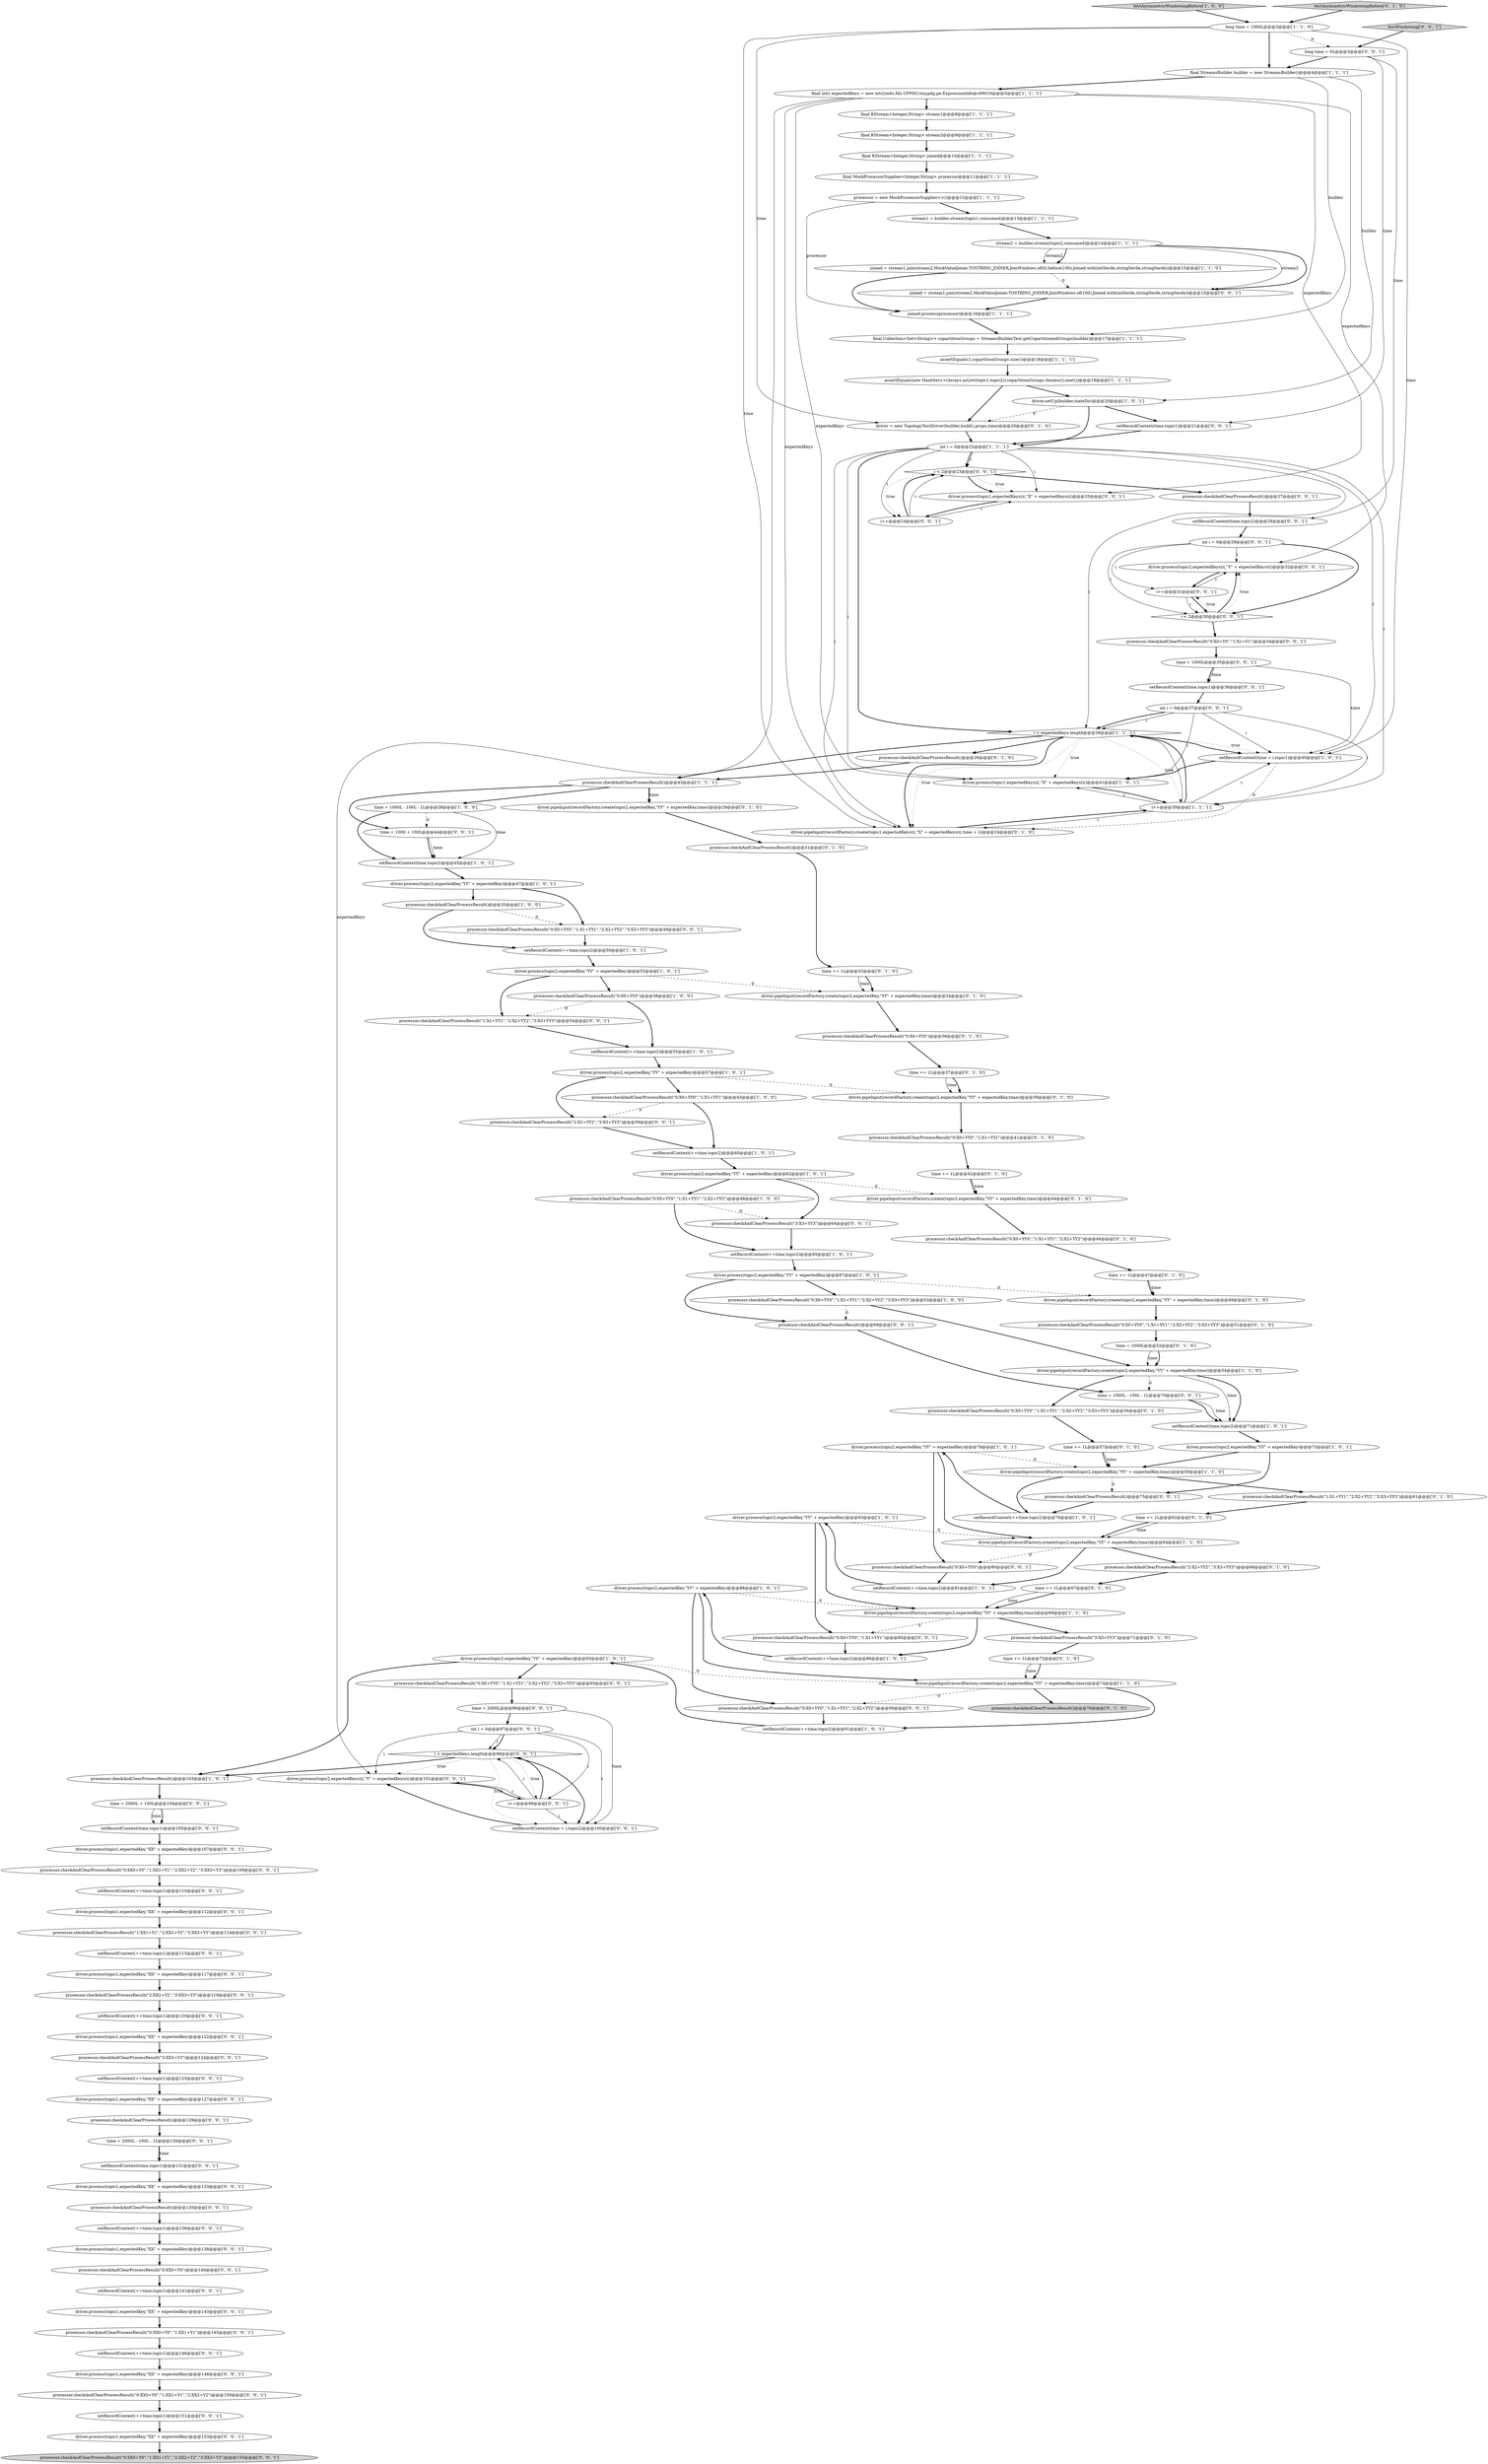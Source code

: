 digraph {
101 [style = filled, label = "driver.process(topic1,expectedKey,\"XX\" + expectedKey)@@@107@@@['0', '0', '1']", fillcolor = white, shape = ellipse image = "AAA0AAABBB3BBB"];
64 [style = filled, label = "processor.checkAndClearProcessResult(\"2:X2+YY2\",\"3:X3+YY3\")@@@66@@@['0', '1', '0']", fillcolor = white, shape = ellipse image = "AAA0AAABBB2BBB"];
3 [style = filled, label = "driver.pipeInput(recordFactory.create(topic2,expectedKey,\"YY\" + expectedKey,time))@@@59@@@['1', '1', '0']", fillcolor = white, shape = ellipse image = "AAA1AAABBB1BBB"];
12 [style = filled, label = "int i = 0@@@22@@@['1', '1', '1']", fillcolor = white, shape = ellipse image = "AAA0AAABBB1BBB"];
60 [style = filled, label = "processor.checkAndClearProcessResult(\"1:X1+YY1\",\"2:X2+YY2\",\"3:X3+YY3\")@@@61@@@['0', '1', '0']", fillcolor = white, shape = ellipse image = "AAA0AAABBB2BBB"];
16 [style = filled, label = "final KStream<Integer,String> joined@@@10@@@['1', '1', '1']", fillcolor = white, shape = ellipse image = "AAA0AAABBB1BBB"];
49 [style = filled, label = "processor = new MockProcessorSupplier<>()@@@12@@@['1', '1', '1']", fillcolor = white, shape = ellipse image = "AAA0AAABBB1BBB"];
120 [style = filled, label = "processor.checkAndClearProcessResult(\"0:X0+YY0\",\"1:X1+YY1\",\"2:X2+YY2\",\"3:X3+YY3\")@@@95@@@['0', '0', '1']", fillcolor = white, shape = ellipse image = "AAA0AAABBB3BBB"];
6 [style = filled, label = "driver.process(topic2,expectedKey,\"YY\" + expectedKey)@@@47@@@['1', '0', '1']", fillcolor = white, shape = ellipse image = "AAA0AAABBB1BBB"];
15 [style = filled, label = "driver.setUp(builder,stateDir)@@@20@@@['1', '0', '1']", fillcolor = white, shape = ellipse image = "AAA0AAABBB1BBB"];
121 [style = filled, label = "int i = 0@@@97@@@['0', '0', '1']", fillcolor = white, shape = ellipse image = "AAA0AAABBB3BBB"];
14 [style = filled, label = "assertEquals(new HashSet<>(Arrays.asList(topic1,topic2)),copartitionGroups.iterator().next())@@@19@@@['1', '1', '1']", fillcolor = white, shape = ellipse image = "AAA0AAABBB1BBB"];
0 [style = filled, label = "setRecordContext(++time,topic2)@@@55@@@['1', '0', '1']", fillcolor = white, shape = ellipse image = "AAA0AAABBB1BBB"];
124 [style = filled, label = "processor.checkAndClearProcessResult()@@@69@@@['0', '0', '1']", fillcolor = white, shape = ellipse image = "AAA0AAABBB3BBB"];
105 [style = filled, label = "driver.process(topic1,expectedKey,\"XX\" + expectedKey)@@@153@@@['0', '0', '1']", fillcolor = white, shape = ellipse image = "AAA0AAABBB3BBB"];
20 [style = filled, label = "processor.checkAndClearProcessResult(\"0:X0+YY0\",\"1:X1+YY1\")@@@43@@@['1', '0', '0']", fillcolor = white, shape = ellipse image = "AAA0AAABBB1BBB"];
122 [style = filled, label = "processor.checkAndClearProcessResult(\"3:XX3+Y3\")@@@124@@@['0', '0', '1']", fillcolor = white, shape = ellipse image = "AAA0AAABBB3BBB"];
40 [style = filled, label = "i < expectedKeys.length@@@38@@@['1', '1', '1']", fillcolor = white, shape = diamond image = "AAA0AAABBB1BBB"];
142 [style = filled, label = "processor.checkAndClearProcessResult(\"0:X0+YY0\",\"1:X1+YY1\",\"2:X2+YY2\",\"3:X3+YY3\")@@@49@@@['0', '0', '1']", fillcolor = white, shape = ellipse image = "AAA0AAABBB3BBB"];
11 [style = filled, label = "processor.checkAndClearProcessResult(\"0:X0+YY0\")@@@38@@@['1', '0', '0']", fillcolor = white, shape = ellipse image = "AAA0AAABBB1BBB"];
141 [style = filled, label = "driver.process(topic1,expectedKey,\"XX\" + expectedKey)@@@122@@@['0', '0', '1']", fillcolor = white, shape = ellipse image = "AAA0AAABBB3BBB"];
5 [style = filled, label = "driver.process(topic2,expectedKey,\"YY\" + expectedKey)@@@88@@@['1', '0', '1']", fillcolor = white, shape = ellipse image = "AAA0AAABBB1BBB"];
39 [style = filled, label = "stream1 = builder.stream(topic1,consumed)@@@13@@@['1', '1', '1']", fillcolor = white, shape = ellipse image = "AAA0AAABBB1BBB"];
73 [style = filled, label = "driver = new TopologyTestDriver(builder.build(),props,time)@@@20@@@['0', '1', '0']", fillcolor = white, shape = ellipse image = "AAA1AAABBB2BBB"];
113 [style = filled, label = "processor.checkAndClearProcessResult(\"3:X3+YY3\")@@@64@@@['0', '0', '1']", fillcolor = white, shape = ellipse image = "AAA0AAABBB3BBB"];
47 [style = filled, label = "setRecordContext(time,topic2)@@@45@@@['1', '0', '1']", fillcolor = white, shape = ellipse image = "AAA0AAABBB1BBB"];
7 [style = filled, label = "joined = stream1.join(stream2,MockValueJoiner.TOSTRING_JOINER,JoinWindows.of(0).before(100),Joined.with(intSerde,stringSerde,stringSerde))@@@15@@@['1', '1', '0']", fillcolor = white, shape = ellipse image = "AAA0AAABBB1BBB"];
131 [style = filled, label = "time = 2000L - 100L - 1L@@@130@@@['0', '0', '1']", fillcolor = white, shape = ellipse image = "AAA0AAABBB3BBB"];
136 [style = filled, label = "i < 2@@@23@@@['0', '0', '1']", fillcolor = white, shape = diamond image = "AAA0AAABBB3BBB"];
110 [style = filled, label = "int i = 0@@@37@@@['0', '0', '1']", fillcolor = white, shape = ellipse image = "AAA0AAABBB3BBB"];
10 [style = filled, label = "final MockProcessorSupplier<Integer,String> processor@@@11@@@['1', '1', '1']", fillcolor = white, shape = ellipse image = "AAA0AAABBB1BBB"];
13 [style = filled, label = "setRecordContext(++time,topic2)@@@60@@@['1', '0', '1']", fillcolor = white, shape = ellipse image = "AAA0AAABBB1BBB"];
109 [style = filled, label = "driver.process(topic1,expectedKey,\"XX\" + expectedKey)@@@127@@@['0', '0', '1']", fillcolor = white, shape = ellipse image = "AAA0AAABBB3BBB"];
42 [style = filled, label = "processor.checkAndClearProcessResult()@@@103@@@['1', '0', '1']", fillcolor = white, shape = ellipse image = "AAA0AAABBB1BBB"];
119 [style = filled, label = "processor.checkAndClearProcessResult(\"0:X0+Y0\",\"1:X1+Y1\")@@@34@@@['0', '0', '1']", fillcolor = white, shape = ellipse image = "AAA0AAABBB3BBB"];
140 [style = filled, label = "setRecordContext(++time,topic1)@@@125@@@['0', '0', '1']", fillcolor = white, shape = ellipse image = "AAA0AAABBB3BBB"];
125 [style = filled, label = "setRecordContext(time,topic1)@@@36@@@['0', '0', '1']", fillcolor = white, shape = ellipse image = "AAA0AAABBB3BBB"];
117 [style = filled, label = "i < expectedKeys.length@@@98@@@['0', '0', '1']", fillcolor = white, shape = diamond image = "AAA0AAABBB3BBB"];
129 [style = filled, label = "processor.checkAndClearProcessResult(\"0:X0+YY0\")@@@80@@@['0', '0', '1']", fillcolor = white, shape = ellipse image = "AAA0AAABBB3BBB"];
43 [style = filled, label = "processor.checkAndClearProcessResult(\"0:X0+YY0\",\"1:X1+YY1\",\"2:X2+YY2\",\"3:X3+YY3\")@@@53@@@['1', '0', '0']", fillcolor = white, shape = ellipse image = "AAA0AAABBB1BBB"];
51 [style = filled, label = "joined.process(processor)@@@16@@@['1', '1', '1']", fillcolor = white, shape = ellipse image = "AAA0AAABBB1BBB"];
86 [style = filled, label = "testWindowing['0', '0', '1']", fillcolor = lightgray, shape = diamond image = "AAA0AAABBB3BBB"];
56 [style = filled, label = "time += 1L@@@32@@@['0', '1', '0']", fillcolor = white, shape = ellipse image = "AAA0AAABBB2BBB"];
58 [style = filled, label = "time += 1L@@@57@@@['0', '1', '0']", fillcolor = white, shape = ellipse image = "AAA0AAABBB2BBB"];
128 [style = filled, label = "driver.process(topic1,expectedKeys(i(,\"X\" + expectedKeys(i()@@@25@@@['0', '0', '1']", fillcolor = white, shape = ellipse image = "AAA0AAABBB3BBB"];
44 [style = filled, label = "setRecordContext(time + i,topic1)@@@40@@@['1', '0', '1']", fillcolor = white, shape = ellipse image = "AAA0AAABBB1BBB"];
68 [style = filled, label = "driver.pipeInput(recordFactory.create(topic2,expectedKey,\"YY\" + expectedKey,time))@@@29@@@['0', '1', '0']", fillcolor = white, shape = ellipse image = "AAA1AAABBB2BBB"];
54 [style = filled, label = "processor.checkAndClearProcessResult()@@@43@@@['1', '1', '1']", fillcolor = white, shape = ellipse image = "AAA0AAABBB1BBB"];
94 [style = filled, label = "setRecordContext(++time,topic1)@@@110@@@['0', '0', '1']", fillcolor = white, shape = ellipse image = "AAA0AAABBB3BBB"];
127 [style = filled, label = "setRecordContext(++time,topic1)@@@115@@@['0', '0', '1']", fillcolor = white, shape = ellipse image = "AAA0AAABBB3BBB"];
8 [style = filled, label = "i++@@@39@@@['1', '1', '1']", fillcolor = white, shape = ellipse image = "AAA0AAABBB1BBB"];
50 [style = filled, label = "stream2 = builder.stream(topic2,consumed)@@@14@@@['1', '1', '1']", fillcolor = white, shape = ellipse image = "AAA0AAABBB1BBB"];
18 [style = filled, label = "time = 1000L - 100L - 1L@@@28@@@['1', '0', '0']", fillcolor = white, shape = ellipse image = "AAA0AAABBB1BBB"];
83 [style = filled, label = "driver.process(topic1,expectedKey,\"XX\" + expectedKey)@@@133@@@['0', '0', '1']", fillcolor = white, shape = ellipse image = "AAA0AAABBB3BBB"];
104 [style = filled, label = "processor.checkAndClearProcessResult(\"0:XX0+Y0\",\"1:XX1+Y1\")@@@145@@@['0', '0', '1']", fillcolor = white, shape = ellipse image = "AAA0AAABBB3BBB"];
52 [style = filled, label = "final int(( expectedKeys = new int((((edu.fdu.CPPDG.tinypdg.pe.ExpressionInfo@c69016@@@5@@@['1', '1', '1']", fillcolor = white, shape = ellipse image = "AAA0AAABBB1BBB"];
84 [style = filled, label = "processor.checkAndClearProcessResult(\"0:XX0+Y0\",\"1:XX1+Y1\",\"2:XX2+Y2\")@@@150@@@['0', '0', '1']", fillcolor = white, shape = ellipse image = "AAA0AAABBB3BBB"];
67 [style = filled, label = "processor.checkAndClearProcessResult(\"0:X0+YY0\",\"1:X1+YY1\",\"2:X2+YY2\",\"3:X3+YY3\")@@@51@@@['0', '1', '0']", fillcolor = white, shape = ellipse image = "AAA0AAABBB2BBB"];
88 [style = filled, label = "driver.process(topic1,expectedKey,\"XX\" + expectedKey)@@@143@@@['0', '0', '1']", fillcolor = white, shape = ellipse image = "AAA0AAABBB3BBB"];
71 [style = filled, label = "time += 1L@@@67@@@['0', '1', '0']", fillcolor = white, shape = ellipse image = "AAA0AAABBB2BBB"];
103 [style = filled, label = "setRecordContext(++time,topic1)@@@146@@@['0', '0', '1']", fillcolor = white, shape = ellipse image = "AAA0AAABBB3BBB"];
132 [style = filled, label = "processor.checkAndClearProcessResult(\"0:XX0+Y0\")@@@140@@@['0', '0', '1']", fillcolor = white, shape = ellipse image = "AAA0AAABBB3BBB"];
138 [style = filled, label = "driver.process(topic1,expectedKey,\"XX\" + expectedKey)@@@112@@@['0', '0', '1']", fillcolor = white, shape = ellipse image = "AAA0AAABBB3BBB"];
78 [style = filled, label = "processor.checkAndClearProcessResult(\"0:X0+YY0\",\"1:X1+YY1\",\"2:X2+YY2\")@@@46@@@['0', '1', '0']", fillcolor = white, shape = ellipse image = "AAA0AAABBB2BBB"];
126 [style = filled, label = "setRecordContext(++time,topic1)@@@141@@@['0', '0', '1']", fillcolor = white, shape = ellipse image = "AAA0AAABBB3BBB"];
133 [style = filled, label = "driver.process(topic1,expectedKey,\"XX\" + expectedKey)@@@117@@@['0', '0', '1']", fillcolor = white, shape = ellipse image = "AAA0AAABBB3BBB"];
92 [style = filled, label = "int i = 0@@@29@@@['0', '0', '1']", fillcolor = white, shape = ellipse image = "AAA0AAABBB3BBB"];
27 [style = filled, label = "long time = 1000L@@@3@@@['1', '1', '0']", fillcolor = white, shape = ellipse image = "AAA0AAABBB1BBB"];
1 [style = filled, label = "processor.checkAndClearProcessResult()@@@33@@@['1', '0', '0']", fillcolor = white, shape = ellipse image = "AAA0AAABBB1BBB"];
107 [style = filled, label = "time = 1000L - 100L - 1L@@@70@@@['0', '0', '1']", fillcolor = white, shape = ellipse image = "AAA0AAABBB3BBB"];
36 [style = filled, label = "driver.process(topic2,expectedKey,\"YY\" + expectedKey)@@@62@@@['1', '0', '1']", fillcolor = white, shape = ellipse image = "AAA0AAABBB1BBB"];
23 [style = filled, label = "driver.process(topic2,expectedKey,\"YY\" + expectedKey)@@@67@@@['1', '0', '1']", fillcolor = white, shape = ellipse image = "AAA0AAABBB1BBB"];
31 [style = filled, label = "final KStream<Integer,String> stream2@@@9@@@['1', '1', '1']", fillcolor = white, shape = ellipse image = "AAA0AAABBB1BBB"];
114 [style = filled, label = "processor.checkAndClearProcessResult(\"0:XX0+Y0\",\"1:XX1+Y1\",\"2:XX2+Y2\",\"3:XX3+Y3\")@@@155@@@['0', '0', '1']", fillcolor = lightgray, shape = ellipse image = "AAA0AAABBB3BBB"];
145 [style = filled, label = "time = 2000L + 100L@@@104@@@['0', '0', '1']", fillcolor = white, shape = ellipse image = "AAA0AAABBB3BBB"];
87 [style = filled, label = "processor.checkAndClearProcessResult(\"1:X1+YY1\",\"2:X2+YY2\",\"3:X3+YY3\")@@@54@@@['0', '0', '1']", fillcolor = white, shape = ellipse image = "AAA0AAABBB3BBB"];
112 [style = filled, label = "processor.checkAndClearProcessResult()@@@75@@@['0', '0', '1']", fillcolor = white, shape = ellipse image = "AAA0AAABBB3BBB"];
48 [style = filled, label = "driver.process(topic2,expectedKey,\"YY\" + expectedKey)@@@73@@@['1', '0', '1']", fillcolor = white, shape = ellipse image = "AAA0AAABBB1BBB"];
35 [style = filled, label = "testAsymmetricWindowingBefore['1', '0', '0']", fillcolor = lightgray, shape = diamond image = "AAA0AAABBB1BBB"];
4 [style = filled, label = "setRecordContext(++time,topic2)@@@76@@@['1', '0', '1']", fillcolor = white, shape = ellipse image = "AAA0AAABBB1BBB"];
77 [style = filled, label = "time += 1L@@@37@@@['0', '1', '0']", fillcolor = white, shape = ellipse image = "AAA0AAABBB2BBB"];
148 [style = filled, label = "setRecordContext(++time,topic1)@@@151@@@['0', '0', '1']", fillcolor = white, shape = ellipse image = "AAA0AAABBB3BBB"];
33 [style = filled, label = "processor.checkAndClearProcessResult(\"0:X0+YY0\",\"1:X1+YY1\",\"2:X2+YY2\")@@@48@@@['1', '0', '0']", fillcolor = white, shape = ellipse image = "AAA0AAABBB1BBB"];
106 [style = filled, label = "driver.process(topic1,expectedKey,\"XX\" + expectedKey)@@@138@@@['0', '0', '1']", fillcolor = white, shape = ellipse image = "AAA0AAABBB3BBB"];
72 [style = filled, label = "processor.checkAndClearProcessResult()@@@76@@@['0', '1', '0']", fillcolor = lightgray, shape = ellipse image = "AAA0AAABBB2BBB"];
143 [style = filled, label = "processor.checkAndClearProcessResult()@@@129@@@['0', '0', '1']", fillcolor = white, shape = ellipse image = "AAA0AAABBB3BBB"];
149 [style = filled, label = "time = 1000 + 100L@@@44@@@['0', '0', '1']", fillcolor = white, shape = ellipse image = "AAA0AAABBB3BBB"];
37 [style = filled, label = "driver.process(topic1,expectedKeys(i(,\"X\" + expectedKeys(i()@@@41@@@['1', '0', '1']", fillcolor = white, shape = ellipse image = "AAA0AAABBB1BBB"];
123 [style = filled, label = "driver.process(topic2,expectedKeys(i(,\"Y\" + expectedKeys(i()@@@32@@@['0', '0', '1']", fillcolor = white, shape = ellipse image = "AAA0AAABBB3BBB"];
99 [style = filled, label = "processor.checkAndClearProcessResult()@@@135@@@['0', '0', '1']", fillcolor = white, shape = ellipse image = "AAA0AAABBB3BBB"];
79 [style = filled, label = "time += 1L@@@42@@@['0', '1', '0']", fillcolor = white, shape = ellipse image = "AAA0AAABBB2BBB"];
57 [style = filled, label = "testAsymmetricWindowingBefore['0', '1', '0']", fillcolor = lightgray, shape = diamond image = "AAA0AAABBB2BBB"];
115 [style = filled, label = "driver.process(topic2,expectedKeys(i(,\"Y\" + expectedKeys(i()@@@101@@@['0', '0', '1']", fillcolor = white, shape = ellipse image = "AAA0AAABBB3BBB"];
116 [style = filled, label = "long time = 0L@@@3@@@['0', '0', '1']", fillcolor = white, shape = ellipse image = "AAA0AAABBB3BBB"];
147 [style = filled, label = "setRecordContext(++time,topic1)@@@136@@@['0', '0', '1']", fillcolor = white, shape = ellipse image = "AAA0AAABBB3BBB"];
38 [style = filled, label = "final StreamsBuilder builder = new StreamsBuilder()@@@4@@@['1', '1', '1']", fillcolor = white, shape = ellipse image = "AAA0AAABBB1BBB"];
61 [style = filled, label = "processor.checkAndClearProcessResult(\"0:X0+YY0\",\"1:X1+YY1\")@@@41@@@['0', '1', '0']", fillcolor = white, shape = ellipse image = "AAA0AAABBB2BBB"];
30 [style = filled, label = "setRecordContext(++time,topic2)@@@50@@@['1', '0', '1']", fillcolor = white, shape = ellipse image = "AAA0AAABBB1BBB"];
17 [style = filled, label = "driver.pipeInput(recordFactory.create(topic2,expectedKey,\"YY\" + expectedKey,time))@@@64@@@['1', '1', '0']", fillcolor = white, shape = ellipse image = "AAA1AAABBB1BBB"];
34 [style = filled, label = "setRecordContext(++time,topic2)@@@91@@@['1', '0', '1']", fillcolor = white, shape = ellipse image = "AAA0AAABBB1BBB"];
21 [style = filled, label = "driver.process(topic2,expectedKey,\"YY\" + expectedKey)@@@57@@@['1', '0', '1']", fillcolor = white, shape = ellipse image = "AAA0AAABBB1BBB"];
146 [style = filled, label = "setRecordContext(time + i,topic2)@@@100@@@['0', '0', '1']", fillcolor = white, shape = ellipse image = "AAA0AAABBB3BBB"];
75 [style = filled, label = "processor.checkAndClearProcessResult(\"0:X0+YY0\",\"1:X1+YY1\",\"2:X2+YY2\",\"3:X3+YY3\")@@@56@@@['0', '1', '0']", fillcolor = white, shape = ellipse image = "AAA0AAABBB2BBB"];
91 [style = filled, label = "processor.checkAndClearProcessResult(\"1:XX1+Y1\",\"2:XX2+Y2\",\"3:XX3+Y3\")@@@114@@@['0', '0', '1']", fillcolor = white, shape = ellipse image = "AAA0AAABBB3BBB"];
98 [style = filled, label = "setRecordContext(time,topic1)@@@131@@@['0', '0', '1']", fillcolor = white, shape = ellipse image = "AAA0AAABBB3BBB"];
26 [style = filled, label = "driver.process(topic2,expectedKey,\"YY\" + expectedKey)@@@93@@@['1', '0', '1']", fillcolor = white, shape = ellipse image = "AAA0AAABBB1BBB"];
19 [style = filled, label = "setRecordContext(time,topic2)@@@71@@@['1', '0', '1']", fillcolor = white, shape = ellipse image = "AAA0AAABBB1BBB"];
95 [style = filled, label = "joined = stream1.join(stream2,MockValueJoiner.TOSTRING_JOINER,JoinWindows.of(100),Joined.with(intSerde,stringSerde,stringSerde))@@@15@@@['0', '0', '1']", fillcolor = white, shape = ellipse image = "AAA0AAABBB3BBB"];
69 [style = filled, label = "driver.pipeInput(recordFactory.create(topic2,expectedKey,\"YY\" + expectedKey,time))@@@44@@@['0', '1', '0']", fillcolor = white, shape = ellipse image = "AAA1AAABBB2BBB"];
96 [style = filled, label = "setRecordContext(time,topic1)@@@105@@@['0', '0', '1']", fillcolor = white, shape = ellipse image = "AAA0AAABBB3BBB"];
29 [style = filled, label = "setRecordContext(++time,topic2)@@@65@@@['1', '0', '1']", fillcolor = white, shape = ellipse image = "AAA0AAABBB1BBB"];
130 [style = filled, label = "processor.checkAndClearProcessResult(\"2:X2+YY2\",\"3:X3+YY3\")@@@59@@@['0', '0', '1']", fillcolor = white, shape = ellipse image = "AAA0AAABBB3BBB"];
45 [style = filled, label = "setRecordContext(++time,topic2)@@@81@@@['1', '0', '1']", fillcolor = white, shape = ellipse image = "AAA0AAABBB1BBB"];
97 [style = filled, label = "i++@@@31@@@['0', '0', '1']", fillcolor = white, shape = ellipse image = "AAA0AAABBB3BBB"];
74 [style = filled, label = "time += 1L@@@62@@@['0', '1', '0']", fillcolor = white, shape = ellipse image = "AAA0AAABBB2BBB"];
82 [style = filled, label = "driver.pipeInput(recordFactory.create(topic1,expectedKeys(i(,\"X\" + expectedKeys(i(,time + i))@@@24@@@['0', '1', '0']", fillcolor = white, shape = ellipse image = "AAA1AAABBB2BBB"];
55 [style = filled, label = "time = 1000L@@@52@@@['0', '1', '0']", fillcolor = white, shape = ellipse image = "AAA0AAABBB2BBB"];
139 [style = filled, label = "processor.checkAndClearProcessResult(\"0:X0+YY0\",\"1:X1+YY1\")@@@85@@@['0', '0', '1']", fillcolor = white, shape = ellipse image = "AAA0AAABBB3BBB"];
66 [style = filled, label = "driver.pipeInput(recordFactory.create(topic2,expectedKey,\"YY\" + expectedKey,time))@@@49@@@['0', '1', '0']", fillcolor = white, shape = ellipse image = "AAA1AAABBB2BBB"];
41 [style = filled, label = "setRecordContext(++time,topic2)@@@86@@@['1', '0', '1']", fillcolor = white, shape = ellipse image = "AAA0AAABBB1BBB"];
135 [style = filled, label = "processor.checkAndClearProcessResult(\"2:XX2+Y2\",\"3:XX3+Y3\")@@@119@@@['0', '0', '1']", fillcolor = white, shape = ellipse image = "AAA0AAABBB3BBB"];
59 [style = filled, label = "driver.pipeInput(recordFactory.create(topic2,expectedKey,\"YY\" + expectedKey,time))@@@34@@@['0', '1', '0']", fillcolor = white, shape = ellipse image = "AAA1AAABBB2BBB"];
62 [style = filled, label = "processor.checkAndClearProcessResult()@@@26@@@['0', '1', '0']", fillcolor = white, shape = ellipse image = "AAA0AAABBB2BBB"];
144 [style = filled, label = "processor.checkAndClearProcessResult(\"0:X0+YY0\",\"1:X1+YY1\",\"2:X2+YY2\")@@@90@@@['0', '0', '1']", fillcolor = white, shape = ellipse image = "AAA0AAABBB3BBB"];
32 [style = filled, label = "final KStream<Integer,String> stream1@@@8@@@['1', '1', '1']", fillcolor = white, shape = ellipse image = "AAA0AAABBB1BBB"];
9 [style = filled, label = "driver.pipeInput(recordFactory.create(topic2,expectedKey,\"YY\" + expectedKey,time))@@@69@@@['1', '1', '0']", fillcolor = white, shape = ellipse image = "AAA1AAABBB1BBB"];
46 [style = filled, label = "driver.pipeInput(recordFactory.create(topic2,expectedKey,\"YY\" + expectedKey,time))@@@74@@@['1', '1', '0']", fillcolor = white, shape = ellipse image = "AAA1AAABBB1BBB"];
89 [style = filled, label = "time = 2000L@@@96@@@['0', '0', '1']", fillcolor = white, shape = ellipse image = "AAA0AAABBB3BBB"];
65 [style = filled, label = "processor.checkAndClearProcessResult(\"0:X0+YY0\")@@@36@@@['0', '1', '0']", fillcolor = white, shape = ellipse image = "AAA0AAABBB2BBB"];
134 [style = filled, label = "setRecordContext(++time,topic1)@@@120@@@['0', '0', '1']", fillcolor = white, shape = ellipse image = "AAA0AAABBB3BBB"];
108 [style = filled, label = "driver.process(topic1,expectedKey,\"XX\" + expectedKey)@@@148@@@['0', '0', '1']", fillcolor = white, shape = ellipse image = "AAA0AAABBB3BBB"];
22 [style = filled, label = "final Collection<Set<String>> copartitionGroups = StreamsBuilderTest.getCopartitionedGroups(builder)@@@17@@@['1', '1', '1']", fillcolor = white, shape = ellipse image = "AAA0AAABBB1BBB"];
102 [style = filled, label = "time = 1000L@@@35@@@['0', '0', '1']", fillcolor = white, shape = ellipse image = "AAA0AAABBB3BBB"];
53 [style = filled, label = "driver.process(topic2,expectedKey,\"YY\" + expectedKey)@@@52@@@['1', '0', '1']", fillcolor = white, shape = ellipse image = "AAA0AAABBB1BBB"];
137 [style = filled, label = "processor.checkAndClearProcessResult(\"0:XX0+Y0\",\"1:XX1+Y1\",\"2:XX2+Y2\",\"3:XX3+Y3\")@@@109@@@['0', '0', '1']", fillcolor = white, shape = ellipse image = "AAA0AAABBB3BBB"];
25 [style = filled, label = "driver.process(topic2,expectedKey,\"YY\" + expectedKey)@@@83@@@['1', '0', '1']", fillcolor = white, shape = ellipse image = "AAA0AAABBB1BBB"];
28 [style = filled, label = "driver.process(topic2,expectedKey,\"YY\" + expectedKey)@@@78@@@['1', '0', '1']", fillcolor = white, shape = ellipse image = "AAA0AAABBB1BBB"];
63 [style = filled, label = "processor.checkAndClearProcessResult(\"3:X3+YY3\")@@@71@@@['0', '1', '0']", fillcolor = white, shape = ellipse image = "AAA0AAABBB2BBB"];
76 [style = filled, label = "time += 1L@@@72@@@['0', '1', '0']", fillcolor = white, shape = ellipse image = "AAA0AAABBB2BBB"];
111 [style = filled, label = "processor.checkAndClearProcessResult()@@@27@@@['0', '0', '1']", fillcolor = white, shape = ellipse image = "AAA0AAABBB3BBB"];
70 [style = filled, label = "processor.checkAndClearProcessResult()@@@31@@@['0', '1', '0']", fillcolor = white, shape = ellipse image = "AAA0AAABBB2BBB"];
2 [style = filled, label = "driver.pipeInput(recordFactory.create(topic2,expectedKey,\"YY\" + expectedKey,time))@@@54@@@['1', '1', '0']", fillcolor = white, shape = ellipse image = "AAA1AAABBB1BBB"];
24 [style = filled, label = "assertEquals(1,copartitionGroups.size())@@@18@@@['1', '1', '1']", fillcolor = white, shape = ellipse image = "AAA0AAABBB1BBB"];
93 [style = filled, label = "i++@@@99@@@['0', '0', '1']", fillcolor = white, shape = ellipse image = "AAA0AAABBB3BBB"];
85 [style = filled, label = "i++@@@24@@@['0', '0', '1']", fillcolor = white, shape = ellipse image = "AAA0AAABBB3BBB"];
90 [style = filled, label = "setRecordContext(time,topic1)@@@21@@@['0', '0', '1']", fillcolor = white, shape = ellipse image = "AAA0AAABBB3BBB"];
80 [style = filled, label = "time += 1L@@@47@@@['0', '1', '0']", fillcolor = white, shape = ellipse image = "AAA0AAABBB2BBB"];
100 [style = filled, label = "i < 2@@@30@@@['0', '0', '1']", fillcolor = white, shape = diamond image = "AAA0AAABBB3BBB"];
118 [style = filled, label = "setRecordContext(time,topic2)@@@28@@@['0', '0', '1']", fillcolor = white, shape = ellipse image = "AAA0AAABBB3BBB"];
81 [style = filled, label = "driver.pipeInput(recordFactory.create(topic2,expectedKey,\"YY\" + expectedKey,time))@@@39@@@['0', '1', '0']", fillcolor = white, shape = ellipse image = "AAA1AAABBB2BBB"];
121->146 [style = solid, label="i"];
148->105 [style = bold, label=""];
124->107 [style = bold, label=""];
36->113 [style = bold, label=""];
79->69 [style = bold, label=""];
120->89 [style = bold, label=""];
46->72 [style = bold, label=""];
7->95 [style = dashed, label="0"];
22->24 [style = bold, label=""];
130->13 [style = bold, label=""];
129->45 [style = bold, label=""];
108->84 [style = bold, label=""];
28->3 [style = dashed, label="0"];
58->3 [style = solid, label="time"];
136->85 [style = dotted, label="true"];
66->67 [style = bold, label=""];
38->22 [style = solid, label="builder"];
84->148 [style = bold, label=""];
40->62 [style = bold, label=""];
83->99 [style = bold, label=""];
2->107 [style = dashed, label="0"];
10->49 [style = bold, label=""];
8->40 [style = solid, label="i"];
93->115 [style = solid, label="i"];
44->37 [style = bold, label=""];
26->120 [style = bold, label=""];
40->82 [style = bold, label=""];
105->114 [style = bold, label=""];
116->38 [style = bold, label=""];
103->108 [style = bold, label=""];
52->32 [style = bold, label=""];
89->121 [style = bold, label=""];
9->63 [style = bold, label=""];
90->12 [style = bold, label=""];
71->9 [style = bold, label=""];
119->102 [style = bold, label=""];
54->149 [style = bold, label=""];
12->136 [style = bold, label=""];
21->130 [style = bold, label=""];
109->143 [style = bold, label=""];
76->46 [style = bold, label=""];
52->37 [style = solid, label="expectedKeys"];
0->21 [style = bold, label=""];
1->30 [style = bold, label=""];
8->82 [style = solid, label="i"];
52->115 [style = solid, label="expectedKeys"];
85->136 [style = bold, label=""];
21->81 [style = dashed, label="0"];
17->64 [style = bold, label=""];
145->96 [style = bold, label=""];
101->137 [style = bold, label=""];
8->44 [style = solid, label="i"];
91->127 [style = bold, label=""];
38->52 [style = bold, label=""];
5->46 [style = bold, label=""];
27->82 [style = solid, label="time"];
74->17 [style = solid, label="time"];
18->149 [style = dashed, label="0"];
24->14 [style = bold, label=""];
136->128 [style = bold, label=""];
43->124 [style = dashed, label="0"];
6->142 [style = bold, label=""];
87->0 [style = bold, label=""];
2->19 [style = solid, label="time"];
34->26 [style = bold, label=""];
33->29 [style = bold, label=""];
28->129 [style = bold, label=""];
121->117 [style = solid, label="i"];
123->97 [style = bold, label=""];
18->47 [style = bold, label=""];
52->123 [style = solid, label="expectedKeys"];
116->118 [style = solid, label="time"];
68->70 [style = bold, label=""];
112->4 [style = bold, label=""];
117->146 [style = bold, label=""];
137->94 [style = bold, label=""];
52->128 [style = solid, label="expectedKeys"];
85->128 [style = solid, label="i"];
80->66 [style = bold, label=""];
15->73 [style = dashed, label="0"];
100->119 [style = bold, label=""];
131->98 [style = bold, label=""];
17->129 [style = dashed, label="0"];
26->42 [style = bold, label=""];
141->122 [style = bold, label=""];
12->8 [style = solid, label="i"];
23->124 [style = bold, label=""];
39->50 [style = bold, label=""];
111->118 [style = bold, label=""];
107->19 [style = bold, label=""];
92->100 [style = solid, label="i"];
107->19 [style = solid, label="time"];
71->9 [style = solid, label="time"];
93->146 [style = solid, label="i"];
49->51 [style = solid, label="processor"];
97->100 [style = solid, label="i"];
144->34 [style = bold, label=""];
3->60 [style = bold, label=""];
18->47 [style = solid, label="time"];
23->43 [style = bold, label=""];
12->82 [style = solid, label="i"];
12->136 [style = solid, label="i"];
134->141 [style = bold, label=""];
38->15 [style = solid, label="builder"];
23->66 [style = dashed, label="0"];
97->100 [style = bold, label=""];
44->82 [style = dashed, label="0"];
21->20 [style = bold, label=""];
75->58 [style = bold, label=""];
116->90 [style = solid, label="time"];
100->97 [style = dotted, label="true"];
20->130 [style = dashed, label="0"];
54->18 [style = bold, label=""];
133->135 [style = bold, label=""];
49->39 [style = bold, label=""];
97->123 [style = solid, label="i"];
149->47 [style = solid, label="time"];
60->74 [style = bold, label=""];
100->123 [style = bold, label=""];
142->30 [style = bold, label=""];
25->9 [style = bold, label=""];
96->101 [style = bold, label=""];
126->88 [style = bold, label=""];
27->44 [style = solid, label="time"];
11->87 [style = dashed, label="0"];
78->80 [style = bold, label=""];
88->104 [style = bold, label=""];
19->48 [style = bold, label=""];
27->116 [style = dashed, label="0"];
41->5 [style = bold, label=""];
95->51 [style = bold, label=""];
31->16 [style = bold, label=""];
64->71 [style = bold, label=""];
28->17 [style = bold, label=""];
128->85 [style = bold, label=""];
40->8 [style = dotted, label="true"];
100->123 [style = dotted, label="true"];
59->65 [style = bold, label=""];
81->61 [style = bold, label=""];
56->59 [style = solid, label="time"];
92->123 [style = solid, label="i"];
86->116 [style = bold, label=""];
12->40 [style = bold, label=""];
54->68 [style = solid, label="time"];
69->78 [style = bold, label=""];
92->97 [style = solid, label="i"];
113->29 [style = bold, label=""];
149->47 [style = bold, label=""];
138->91 [style = bold, label=""];
12->37 [style = solid, label="i"];
12->85 [style = solid, label="i"];
147->106 [style = bold, label=""];
26->46 [style = dashed, label="0"];
46->34 [style = bold, label=""];
15->12 [style = bold, label=""];
27->38 [style = bold, label=""];
11->0 [style = bold, label=""];
47->6 [style = bold, label=""];
99->147 [style = bold, label=""];
12->128 [style = solid, label="i"];
55->2 [style = bold, label=""];
77->81 [style = solid, label="time"];
110->44 [style = solid, label="i"];
25->17 [style = dashed, label="0"];
16->10 [style = bold, label=""];
82->8 [style = bold, label=""];
57->27 [style = bold, label=""];
102->125 [style = bold, label=""];
35->27 [style = bold, label=""];
14->73 [style = bold, label=""];
2->19 [style = bold, label=""];
20->13 [style = bold, label=""];
143->131 [style = bold, label=""];
98->83 [style = bold, label=""];
12->40 [style = solid, label="i"];
8->37 [style = solid, label="i"];
102->125 [style = solid, label="time"];
50->95 [style = bold, label=""];
121->115 [style = solid, label="i"];
15->90 [style = bold, label=""];
53->87 [style = bold, label=""];
67->55 [style = bold, label=""];
70->56 [style = bold, label=""];
36->33 [style = bold, label=""];
102->44 [style = solid, label="time"];
117->93 [style = dotted, label="true"];
12->44 [style = solid, label="i"];
122->140 [style = bold, label=""];
8->40 [style = bold, label=""];
74->17 [style = bold, label=""];
25->139 [style = bold, label=""];
13->36 [style = bold, label=""];
117->115 [style = dotted, label="true"];
50->7 [style = solid, label="stream2"];
51->22 [style = bold, label=""];
14->15 [style = bold, label=""];
6->1 [style = bold, label=""];
30->53 [style = bold, label=""];
93->117 [style = bold, label=""];
3->4 [style = bold, label=""];
9->41 [style = bold, label=""];
132->126 [style = bold, label=""];
89->146 [style = solid, label="time"];
46->144 [style = dashed, label="0"];
136->128 [style = dotted, label="true"];
110->40 [style = solid, label="i"];
40->82 [style = dotted, label="true"];
33->113 [style = dashed, label="0"];
40->54 [style = bold, label=""];
43->2 [style = bold, label=""];
63->76 [style = bold, label=""];
94->138 [style = bold, label=""];
104->103 [style = bold, label=""];
36->69 [style = dashed, label="0"];
7->51 [style = bold, label=""];
110->37 [style = solid, label="i"];
58->3 [style = bold, label=""];
17->45 [style = bold, label=""];
139->41 [style = bold, label=""];
50->95 [style = solid, label="stream2"];
40->44 [style = dotted, label="true"];
121->93 [style = solid, label="i"];
106->132 [style = bold, label=""];
53->59 [style = dashed, label="0"];
73->12 [style = bold, label=""];
40->37 [style = dotted, label="true"];
110->8 [style = solid, label="i"];
118->92 [style = bold, label=""];
9->139 [style = dashed, label="0"];
5->144 [style = bold, label=""];
131->98 [style = solid, label="time"];
52->82 [style = solid, label="expectedKeys"];
136->111 [style = bold, label=""];
146->115 [style = bold, label=""];
110->40 [style = bold, label=""];
65->77 [style = bold, label=""];
61->79 [style = bold, label=""];
53->11 [style = bold, label=""];
29->23 [style = bold, label=""];
62->54 [style = bold, label=""];
135->134 [style = bold, label=""];
140->109 [style = bold, label=""];
76->46 [style = solid, label="time"];
40->44 [style = bold, label=""];
55->2 [style = solid, label="time"];
4->28 [style = bold, label=""];
145->96 [style = solid, label="time"];
32->31 [style = bold, label=""];
56->59 [style = bold, label=""];
48->112 [style = bold, label=""];
77->81 [style = bold, label=""];
127->133 [style = bold, label=""];
2->75 [style = bold, label=""];
92->100 [style = bold, label=""];
27->73 [style = solid, label="time"];
93->117 [style = solid, label="i"];
80->66 [style = solid, label="time"];
115->93 [style = bold, label=""];
117->42 [style = bold, label=""];
1->142 [style = dashed, label="0"];
117->146 [style = dotted, label="true"];
45->25 [style = bold, label=""];
37->8 [style = bold, label=""];
48->3 [style = bold, label=""];
125->110 [style = bold, label=""];
3->112 [style = dashed, label="0"];
42->145 [style = bold, label=""];
5->9 [style = dashed, label="0"];
79->69 [style = solid, label="time"];
54->68 [style = bold, label=""];
121->117 [style = bold, label=""];
85->136 [style = solid, label="i"];
50->7 [style = bold, label=""];
}

